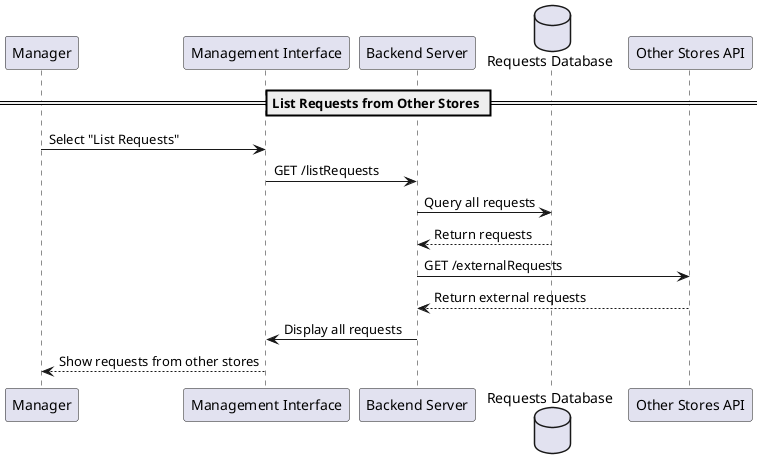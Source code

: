 @startuml
participant Manager as mgr
participant "Management Interface" as mui
participant "Backend Server" as backend
database "Requests Database" as requestsDB
participant "Other Stores API" as storesAPI

== List Requests from Other Stores ==
mgr -> mui : Select "List Requests"
mui -> backend : GET /listRequests
backend -> requestsDB : Query all requests
requestsDB --> backend : Return requests
backend -> storesAPI : GET /externalRequests
storesAPI --> backend : Return external requests
backend -> mui : Display all requests
mui --> mgr : Show requests from other stores

@enduml
